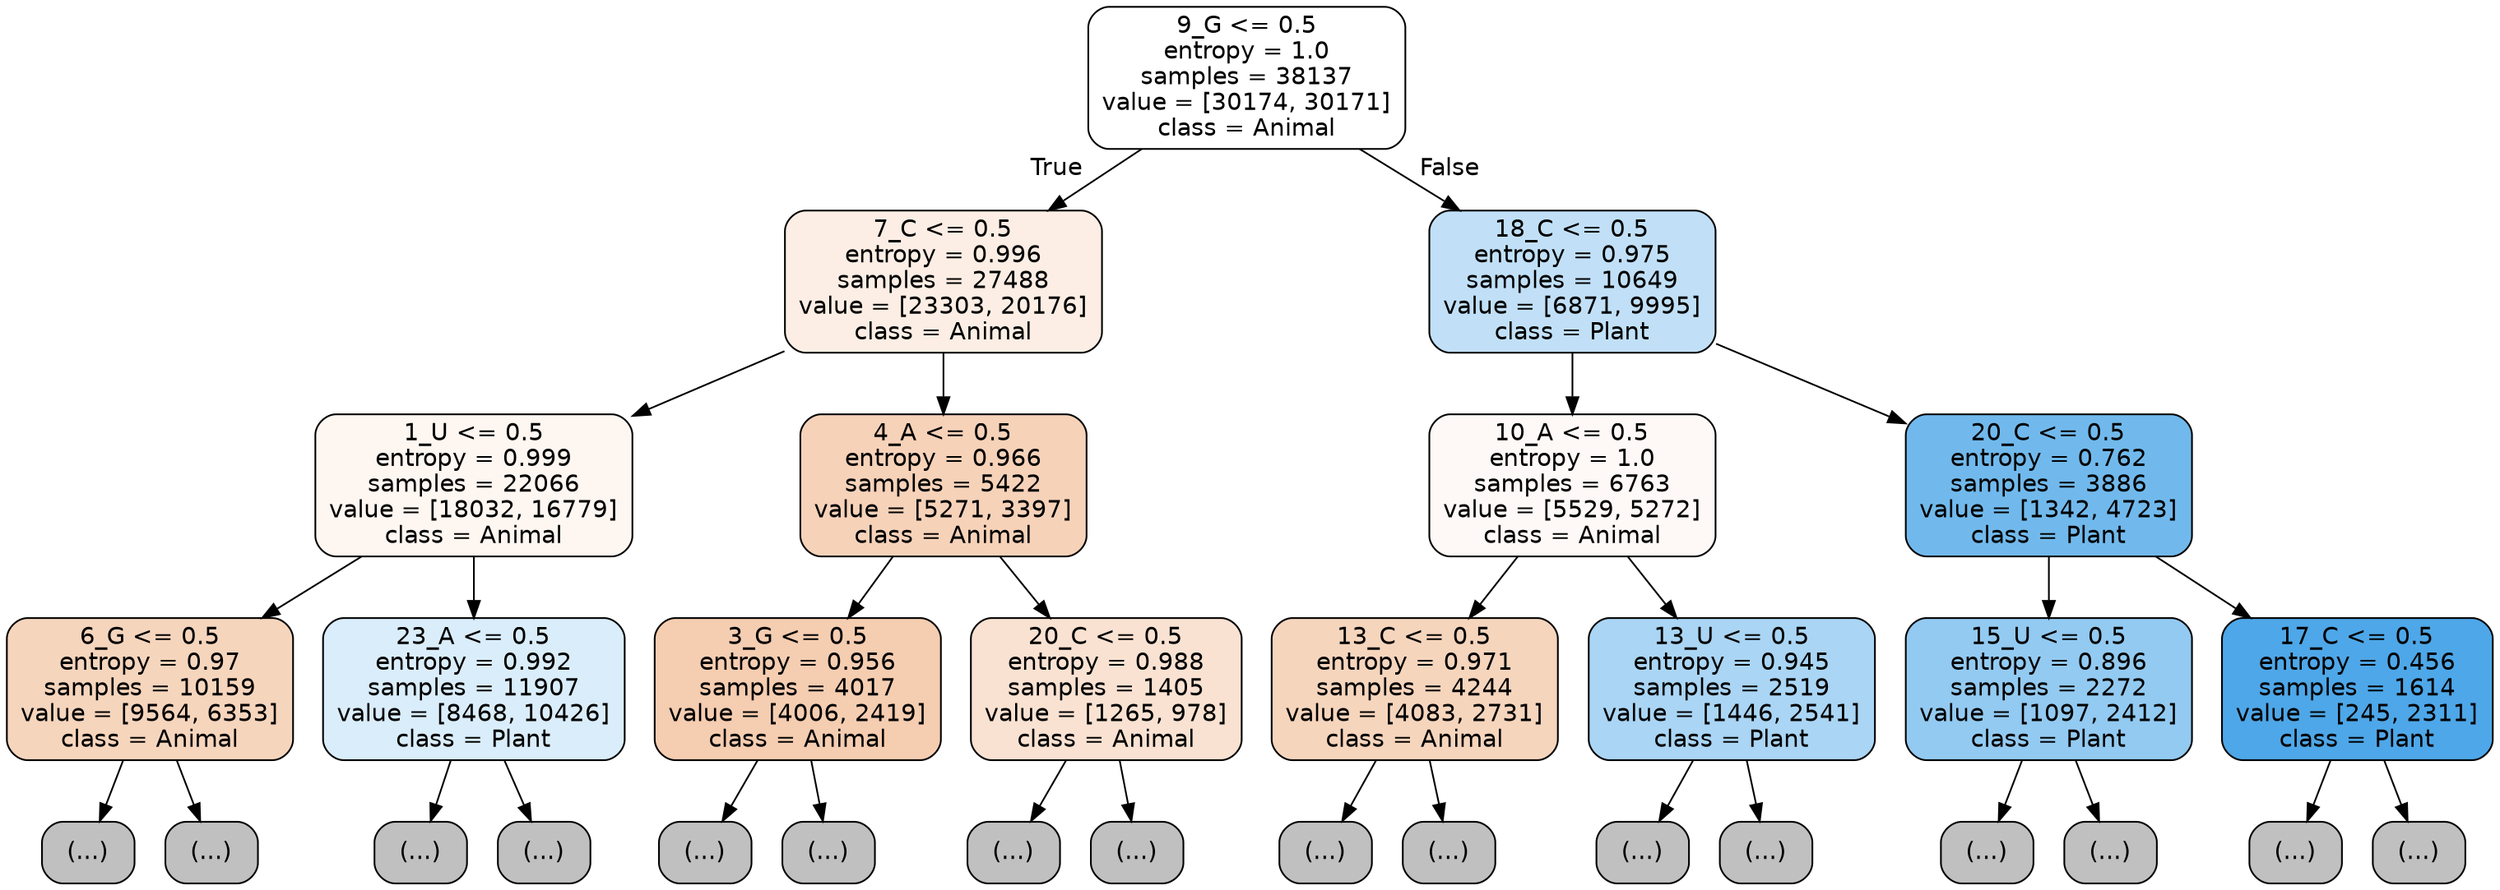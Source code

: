 digraph Tree {
node [shape=box, style="filled, rounded", color="black", fontname="helvetica"] ;
edge [fontname="helvetica"] ;
0 [label="9_G <= 0.5\nentropy = 1.0\nsamples = 38137\nvalue = [30174, 30171]\nclass = Animal", fillcolor="#ffffff"] ;
1 [label="7_C <= 0.5\nentropy = 0.996\nsamples = 27488\nvalue = [23303, 20176]\nclass = Animal", fillcolor="#fceee4"] ;
0 -> 1 [labeldistance=2.5, labelangle=45, headlabel="True"] ;
2 [label="1_U <= 0.5\nentropy = 0.999\nsamples = 22066\nvalue = [18032, 16779]\nclass = Animal", fillcolor="#fdf6f1"] ;
1 -> 2 ;
3 [label="6_G <= 0.5\nentropy = 0.97\nsamples = 10159\nvalue = [9564, 6353]\nclass = Animal", fillcolor="#f6d5bd"] ;
2 -> 3 ;
4 [label="(...)", fillcolor="#C0C0C0"] ;
3 -> 4 ;
4043 [label="(...)", fillcolor="#C0C0C0"] ;
3 -> 4043 ;
5560 [label="23_A <= 0.5\nentropy = 0.992\nsamples = 11907\nvalue = [8468, 10426]\nclass = Plant", fillcolor="#daedfa"] ;
2 -> 5560 ;
5561 [label="(...)", fillcolor="#C0C0C0"] ;
5560 -> 5561 ;
9560 [label="(...)", fillcolor="#C0C0C0"] ;
5560 -> 9560 ;
9721 [label="4_A <= 0.5\nentropy = 0.966\nsamples = 5422\nvalue = [5271, 3397]\nclass = Animal", fillcolor="#f6d2b9"] ;
1 -> 9721 ;
9722 [label="3_G <= 0.5\nentropy = 0.956\nsamples = 4017\nvalue = [4006, 2419]\nclass = Animal", fillcolor="#f5cdb1"] ;
9721 -> 9722 ;
9723 [label="(...)", fillcolor="#C0C0C0"] ;
9722 -> 9723 ;
11268 [label="(...)", fillcolor="#C0C0C0"] ;
9722 -> 11268 ;
11791 [label="20_C <= 0.5\nentropy = 0.988\nsamples = 1405\nvalue = [1265, 978]\nclass = Animal", fillcolor="#f9e2d2"] ;
9721 -> 11791 ;
11792 [label="(...)", fillcolor="#C0C0C0"] ;
11791 -> 11792 ;
12235 [label="(...)", fillcolor="#C0C0C0"] ;
11791 -> 12235 ;
12378 [label="18_C <= 0.5\nentropy = 0.975\nsamples = 10649\nvalue = [6871, 9995]\nclass = Plant", fillcolor="#c1e0f7"] ;
0 -> 12378 [labeldistance=2.5, labelangle=-45, headlabel="False"] ;
12379 [label="10_A <= 0.5\nentropy = 1.0\nsamples = 6763\nvalue = [5529, 5272]\nclass = Animal", fillcolor="#fef9f6"] ;
12378 -> 12379 ;
12380 [label="13_C <= 0.5\nentropy = 0.971\nsamples = 4244\nvalue = [4083, 2731]\nclass = Animal", fillcolor="#f6d5bd"] ;
12379 -> 12380 ;
12381 [label="(...)", fillcolor="#C0C0C0"] ;
12380 -> 12381 ;
14344 [label="(...)", fillcolor="#C0C0C0"] ;
12380 -> 14344 ;
14903 [label="13_U <= 0.5\nentropy = 0.945\nsamples = 2519\nvalue = [1446, 2541]\nclass = Plant", fillcolor="#aad5f4"] ;
12379 -> 14903 ;
14904 [label="(...)", fillcolor="#C0C0C0"] ;
14903 -> 14904 ;
15745 [label="(...)", fillcolor="#C0C0C0"] ;
14903 -> 15745 ;
16018 [label="20_C <= 0.5\nentropy = 0.762\nsamples = 3886\nvalue = [1342, 4723]\nclass = Plant", fillcolor="#71b9ec"] ;
12378 -> 16018 ;
16019 [label="15_U <= 0.5\nentropy = 0.896\nsamples = 2272\nvalue = [1097, 2412]\nclass = Plant", fillcolor="#93caf1"] ;
16018 -> 16019 ;
16020 [label="(...)", fillcolor="#C0C0C0"] ;
16019 -> 16020 ;
16575 [label="(...)", fillcolor="#C0C0C0"] ;
16019 -> 16575 ;
16790 [label="17_C <= 0.5\nentropy = 0.456\nsamples = 1614\nvalue = [245, 2311]\nclass = Plant", fillcolor="#4ea7e8"] ;
16018 -> 16790 ;
16791 [label="(...)", fillcolor="#C0C0C0"] ;
16790 -> 16791 ;
16962 [label="(...)", fillcolor="#C0C0C0"] ;
16790 -> 16962 ;
}